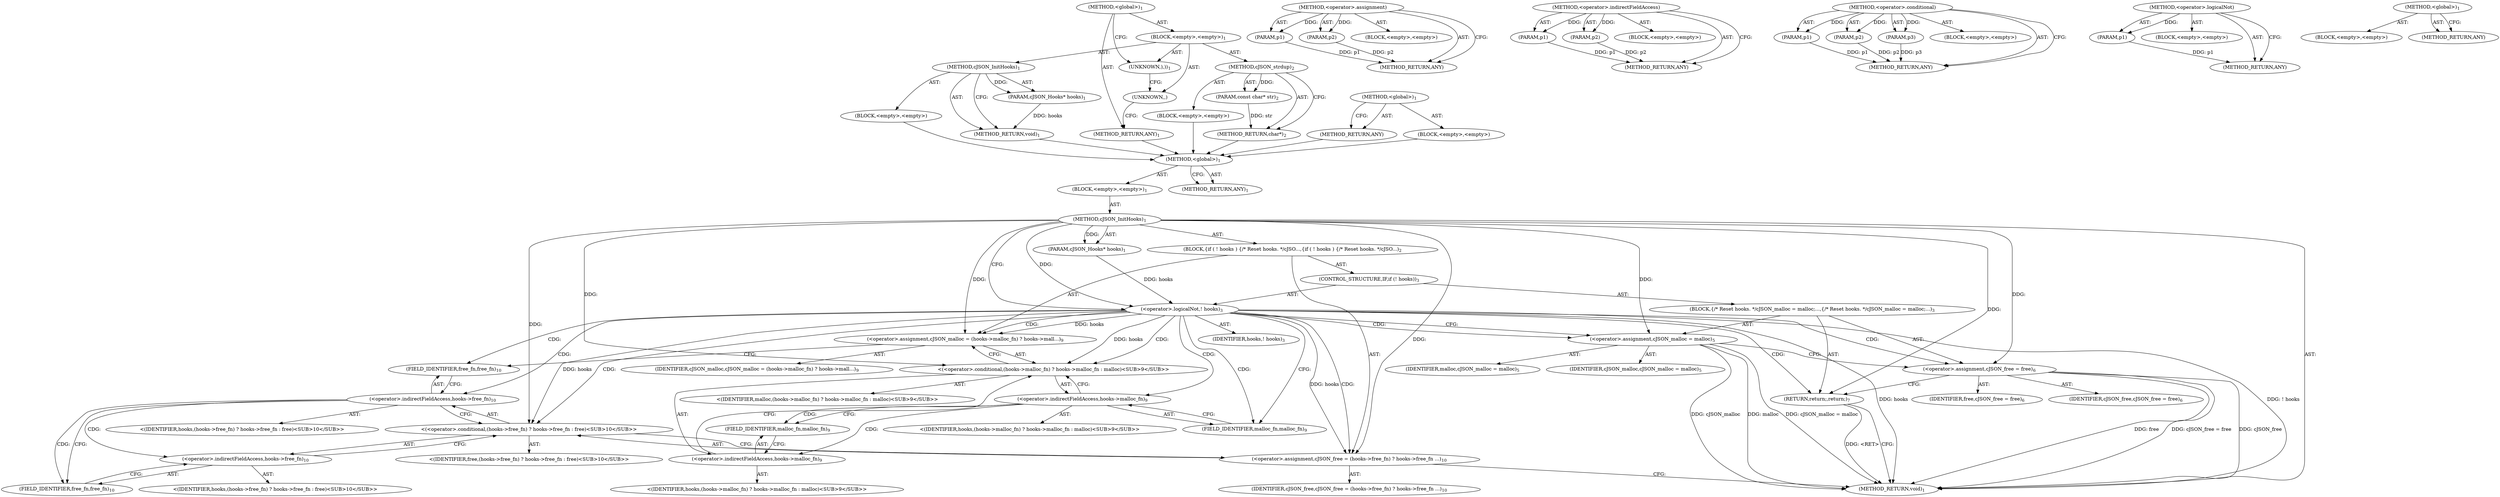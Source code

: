 digraph "cJSON_strdup" {
vulnerable_6 [label=<(METHOD,&lt;global&gt;)<SUB>1</SUB>>];
vulnerable_7 [label=<(BLOCK,&lt;empty&gt;,&lt;empty&gt;)<SUB>1</SUB>>];
vulnerable_8 [label=<(METHOD,cJSON_InitHooks)<SUB>1</SUB>>];
vulnerable_9 [label=<(PARAM,cJSON_Hooks* hooks)<SUB>1</SUB>>];
vulnerable_10 [label=<(BLOCK,{
	if ( ! hooks ) {
		/* Reset hooks. */
		cJSO...,{
	if ( ! hooks ) {
		/* Reset hooks. */
		cJSO...)<SUB>2</SUB>>];
vulnerable_11 [label=<(CONTROL_STRUCTURE,IF,if (! hooks))<SUB>3</SUB>>];
vulnerable_12 [label=<(&lt;operator&gt;.logicalNot,! hooks)<SUB>3</SUB>>];
vulnerable_13 [label=<(IDENTIFIER,hooks,! hooks)<SUB>3</SUB>>];
vulnerable_14 [label=<(BLOCK,{
		/* Reset hooks. */
		cJSON_malloc = malloc;...,{
		/* Reset hooks. */
		cJSON_malloc = malloc;...)<SUB>3</SUB>>];
vulnerable_15 [label=<(&lt;operator&gt;.assignment,cJSON_malloc = malloc)<SUB>5</SUB>>];
vulnerable_16 [label=<(IDENTIFIER,cJSON_malloc,cJSON_malloc = malloc)<SUB>5</SUB>>];
vulnerable_17 [label=<(IDENTIFIER,malloc,cJSON_malloc = malloc)<SUB>5</SUB>>];
vulnerable_18 [label=<(&lt;operator&gt;.assignment,cJSON_free = free)<SUB>6</SUB>>];
vulnerable_19 [label=<(IDENTIFIER,cJSON_free,cJSON_free = free)<SUB>6</SUB>>];
vulnerable_20 [label=<(IDENTIFIER,free,cJSON_free = free)<SUB>6</SUB>>];
vulnerable_21 [label=<(RETURN,return;,return;)<SUB>7</SUB>>];
vulnerable_22 [label=<(&lt;operator&gt;.assignment,cJSON_malloc = (hooks-&gt;malloc_fn) ? hooks-&gt;mall...)<SUB>9</SUB>>];
vulnerable_23 [label=<(IDENTIFIER,cJSON_malloc,cJSON_malloc = (hooks-&gt;malloc_fn) ? hooks-&gt;mall...)<SUB>9</SUB>>];
vulnerable_24 [label="<(&lt;operator&gt;.conditional,(hooks-&gt;malloc_fn) ? hooks-&gt;malloc_fn : malloc)<SUB>9</SUB>>"];
vulnerable_25 [label=<(&lt;operator&gt;.indirectFieldAccess,hooks-&gt;malloc_fn)<SUB>9</SUB>>];
vulnerable_26 [label="<(IDENTIFIER,hooks,(hooks-&gt;malloc_fn) ? hooks-&gt;malloc_fn : malloc)<SUB>9</SUB>>"];
vulnerable_27 [label=<(FIELD_IDENTIFIER,malloc_fn,malloc_fn)<SUB>9</SUB>>];
vulnerable_28 [label=<(&lt;operator&gt;.indirectFieldAccess,hooks-&gt;malloc_fn)<SUB>9</SUB>>];
vulnerable_29 [label="<(IDENTIFIER,hooks,(hooks-&gt;malloc_fn) ? hooks-&gt;malloc_fn : malloc)<SUB>9</SUB>>"];
vulnerable_30 [label=<(FIELD_IDENTIFIER,malloc_fn,malloc_fn)<SUB>9</SUB>>];
vulnerable_31 [label="<(IDENTIFIER,malloc,(hooks-&gt;malloc_fn) ? hooks-&gt;malloc_fn : malloc)<SUB>9</SUB>>"];
vulnerable_32 [label=<(&lt;operator&gt;.assignment,cJSON_free = (hooks-&gt;free_fn) ? hooks-&gt;free_fn ...)<SUB>10</SUB>>];
vulnerable_33 [label=<(IDENTIFIER,cJSON_free,cJSON_free = (hooks-&gt;free_fn) ? hooks-&gt;free_fn ...)<SUB>10</SUB>>];
vulnerable_34 [label="<(&lt;operator&gt;.conditional,(hooks-&gt;free_fn) ? hooks-&gt;free_fn : free)<SUB>10</SUB>>"];
vulnerable_35 [label=<(&lt;operator&gt;.indirectFieldAccess,hooks-&gt;free_fn)<SUB>10</SUB>>];
vulnerable_36 [label="<(IDENTIFIER,hooks,(hooks-&gt;free_fn) ? hooks-&gt;free_fn : free)<SUB>10</SUB>>"];
vulnerable_37 [label=<(FIELD_IDENTIFIER,free_fn,free_fn)<SUB>10</SUB>>];
vulnerable_38 [label=<(&lt;operator&gt;.indirectFieldAccess,hooks-&gt;free_fn)<SUB>10</SUB>>];
vulnerable_39 [label="<(IDENTIFIER,hooks,(hooks-&gt;free_fn) ? hooks-&gt;free_fn : free)<SUB>10</SUB>>"];
vulnerable_40 [label=<(FIELD_IDENTIFIER,free_fn,free_fn)<SUB>10</SUB>>];
vulnerable_41 [label="<(IDENTIFIER,free,(hooks-&gt;free_fn) ? hooks-&gt;free_fn : free)<SUB>10</SUB>>"];
vulnerable_42 [label=<(METHOD_RETURN,void)<SUB>1</SUB>>];
vulnerable_44 [label=<(METHOD_RETURN,ANY)<SUB>1</SUB>>];
vulnerable_63 [label=<(METHOD,&lt;operator&gt;.assignment)>];
vulnerable_64 [label=<(PARAM,p1)>];
vulnerable_65 [label=<(PARAM,p2)>];
vulnerable_66 [label=<(BLOCK,&lt;empty&gt;,&lt;empty&gt;)>];
vulnerable_67 [label=<(METHOD_RETURN,ANY)>];
vulnerable_74 [label=<(METHOD,&lt;operator&gt;.indirectFieldAccess)>];
vulnerable_75 [label=<(PARAM,p1)>];
vulnerable_76 [label=<(PARAM,p2)>];
vulnerable_77 [label=<(BLOCK,&lt;empty&gt;,&lt;empty&gt;)>];
vulnerable_78 [label=<(METHOD_RETURN,ANY)>];
vulnerable_68 [label=<(METHOD,&lt;operator&gt;.conditional)>];
vulnerable_69 [label=<(PARAM,p1)>];
vulnerable_70 [label=<(PARAM,p2)>];
vulnerable_71 [label=<(PARAM,p3)>];
vulnerable_72 [label=<(BLOCK,&lt;empty&gt;,&lt;empty&gt;)>];
vulnerable_73 [label=<(METHOD_RETURN,ANY)>];
vulnerable_59 [label=<(METHOD,&lt;operator&gt;.logicalNot)>];
vulnerable_60 [label=<(PARAM,p1)>];
vulnerable_61 [label=<(BLOCK,&lt;empty&gt;,&lt;empty&gt;)>];
vulnerable_62 [label=<(METHOD_RETURN,ANY)>];
vulnerable_53 [label=<(METHOD,&lt;global&gt;)<SUB>1</SUB>>];
vulnerable_54 [label=<(BLOCK,&lt;empty&gt;,&lt;empty&gt;)>];
vulnerable_55 [label=<(METHOD_RETURN,ANY)>];
fixed_6 [label=<(METHOD,&lt;global&gt;)<SUB>1</SUB>>];
fixed_7 [label=<(BLOCK,&lt;empty&gt;,&lt;empty&gt;)<SUB>1</SUB>>];
fixed_8 [label=<(METHOD,cJSON_InitHooks)<SUB>1</SUB>>];
fixed_9 [label=<(PARAM,cJSON_Hooks* hooks)<SUB>1</SUB>>];
fixed_10 [label=<(BLOCK,&lt;empty&gt;,&lt;empty&gt;)>];
fixed_11 [label=<(METHOD_RETURN,void)<SUB>1</SUB>>];
fixed_13 [label=<(UNKNOWN,),))<SUB>1</SUB>>];
fixed_14 [label=<(METHOD,cJSON_strdup)<SUB>2</SUB>>];
fixed_15 [label=<(PARAM,const char* str)<SUB>2</SUB>>];
fixed_16 [label=<(BLOCK,&lt;empty&gt;,&lt;empty&gt;)>];
fixed_17 [label=<(METHOD_RETURN,char*)<SUB>2</SUB>>];
fixed_19 [label=<(UNKNOWN,,)>];
fixed_20 [label=<(METHOD_RETURN,ANY)<SUB>1</SUB>>];
fixed_31 [label=<(METHOD,&lt;global&gt;)<SUB>1</SUB>>];
fixed_32 [label=<(BLOCK,&lt;empty&gt;,&lt;empty&gt;)>];
fixed_33 [label=<(METHOD_RETURN,ANY)>];
vulnerable_6 -> vulnerable_7  [key=0, label="AST: "];
vulnerable_6 -> vulnerable_44  [key=0, label="AST: "];
vulnerable_6 -> vulnerable_44  [key=1, label="CFG: "];
vulnerable_7 -> vulnerable_8  [key=0, label="AST: "];
vulnerable_8 -> vulnerable_9  [key=0, label="AST: "];
vulnerable_8 -> vulnerable_9  [key=1, label="DDG: "];
vulnerable_8 -> vulnerable_10  [key=0, label="AST: "];
vulnerable_8 -> vulnerable_42  [key=0, label="AST: "];
vulnerable_8 -> vulnerable_12  [key=0, label="CFG: "];
vulnerable_8 -> vulnerable_12  [key=1, label="DDG: "];
vulnerable_8 -> vulnerable_22  [key=0, label="DDG: "];
vulnerable_8 -> vulnerable_32  [key=0, label="DDG: "];
vulnerable_8 -> vulnerable_15  [key=0, label="DDG: "];
vulnerable_8 -> vulnerable_18  [key=0, label="DDG: "];
vulnerable_8 -> vulnerable_21  [key=0, label="DDG: "];
vulnerable_8 -> vulnerable_24  [key=0, label="DDG: "];
vulnerable_8 -> vulnerable_34  [key=0, label="DDG: "];
vulnerable_9 -> vulnerable_12  [key=0, label="DDG: hooks"];
vulnerable_10 -> vulnerable_11  [key=0, label="AST: "];
vulnerable_10 -> vulnerable_22  [key=0, label="AST: "];
vulnerable_10 -> vulnerable_32  [key=0, label="AST: "];
vulnerable_11 -> vulnerable_12  [key=0, label="AST: "];
vulnerable_11 -> vulnerable_14  [key=0, label="AST: "];
vulnerable_12 -> vulnerable_13  [key=0, label="AST: "];
vulnerable_12 -> vulnerable_15  [key=0, label="CFG: "];
vulnerable_12 -> vulnerable_15  [key=1, label="CDG: "];
vulnerable_12 -> vulnerable_27  [key=0, label="CFG: "];
vulnerable_12 -> vulnerable_27  [key=1, label="CDG: "];
vulnerable_12 -> vulnerable_42  [key=0, label="DDG: hooks"];
vulnerable_12 -> vulnerable_42  [key=1, label="DDG: ! hooks"];
vulnerable_12 -> vulnerable_22  [key=0, label="DDG: hooks"];
vulnerable_12 -> vulnerable_22  [key=1, label="CDG: "];
vulnerable_12 -> vulnerable_32  [key=0, label="DDG: hooks"];
vulnerable_12 -> vulnerable_32  [key=1, label="CDG: "];
vulnerable_12 -> vulnerable_24  [key=0, label="DDG: hooks"];
vulnerable_12 -> vulnerable_24  [key=1, label="CDG: "];
vulnerable_12 -> vulnerable_34  [key=0, label="DDG: hooks"];
vulnerable_12 -> vulnerable_34  [key=1, label="CDG: "];
vulnerable_12 -> vulnerable_21  [key=0, label="CDG: "];
vulnerable_12 -> vulnerable_37  [key=0, label="CDG: "];
vulnerable_12 -> vulnerable_25  [key=0, label="CDG: "];
vulnerable_12 -> vulnerable_18  [key=0, label="CDG: "];
vulnerable_12 -> vulnerable_35  [key=0, label="CDG: "];
vulnerable_14 -> vulnerable_15  [key=0, label="AST: "];
vulnerable_14 -> vulnerable_18  [key=0, label="AST: "];
vulnerable_14 -> vulnerable_21  [key=0, label="AST: "];
vulnerable_15 -> vulnerable_16  [key=0, label="AST: "];
vulnerable_15 -> vulnerable_17  [key=0, label="AST: "];
vulnerable_15 -> vulnerable_18  [key=0, label="CFG: "];
vulnerable_15 -> vulnerable_42  [key=0, label="DDG: cJSON_malloc"];
vulnerable_15 -> vulnerable_42  [key=1, label="DDG: malloc"];
vulnerable_15 -> vulnerable_42  [key=2, label="DDG: cJSON_malloc = malloc"];
vulnerable_18 -> vulnerable_19  [key=0, label="AST: "];
vulnerable_18 -> vulnerable_20  [key=0, label="AST: "];
vulnerable_18 -> vulnerable_21  [key=0, label="CFG: "];
vulnerable_18 -> vulnerable_42  [key=0, label="DDG: cJSON_free"];
vulnerable_18 -> vulnerable_42  [key=1, label="DDG: free"];
vulnerable_18 -> vulnerable_42  [key=2, label="DDG: cJSON_free = free"];
vulnerable_21 -> vulnerable_42  [key=0, label="CFG: "];
vulnerable_21 -> vulnerable_42  [key=1, label="DDG: &lt;RET&gt;"];
vulnerable_22 -> vulnerable_23  [key=0, label="AST: "];
vulnerable_22 -> vulnerable_24  [key=0, label="AST: "];
vulnerable_22 -> vulnerable_37  [key=0, label="CFG: "];
vulnerable_24 -> vulnerable_25  [key=0, label="AST: "];
vulnerable_24 -> vulnerable_28  [key=0, label="AST: "];
vulnerable_24 -> vulnerable_31  [key=0, label="AST: "];
vulnerable_24 -> vulnerable_22  [key=0, label="CFG: "];
vulnerable_25 -> vulnerable_26  [key=0, label="AST: "];
vulnerable_25 -> vulnerable_27  [key=0, label="AST: "];
vulnerable_25 -> vulnerable_30  [key=0, label="CFG: "];
vulnerable_25 -> vulnerable_30  [key=1, label="CDG: "];
vulnerable_25 -> vulnerable_24  [key=0, label="CFG: "];
vulnerable_25 -> vulnerable_28  [key=0, label="CDG: "];
vulnerable_27 -> vulnerable_25  [key=0, label="CFG: "];
vulnerable_28 -> vulnerable_29  [key=0, label="AST: "];
vulnerable_28 -> vulnerable_30  [key=0, label="AST: "];
vulnerable_28 -> vulnerable_24  [key=0, label="CFG: "];
vulnerable_30 -> vulnerable_28  [key=0, label="CFG: "];
vulnerable_32 -> vulnerable_33  [key=0, label="AST: "];
vulnerable_32 -> vulnerable_34  [key=0, label="AST: "];
vulnerable_32 -> vulnerable_42  [key=0, label="CFG: "];
vulnerable_34 -> vulnerable_35  [key=0, label="AST: "];
vulnerable_34 -> vulnerable_38  [key=0, label="AST: "];
vulnerable_34 -> vulnerable_41  [key=0, label="AST: "];
vulnerable_34 -> vulnerable_32  [key=0, label="CFG: "];
vulnerable_35 -> vulnerable_36  [key=0, label="AST: "];
vulnerable_35 -> vulnerable_37  [key=0, label="AST: "];
vulnerable_35 -> vulnerable_40  [key=0, label="CFG: "];
vulnerable_35 -> vulnerable_40  [key=1, label="CDG: "];
vulnerable_35 -> vulnerable_34  [key=0, label="CFG: "];
vulnerable_35 -> vulnerable_38  [key=0, label="CDG: "];
vulnerable_37 -> vulnerable_35  [key=0, label="CFG: "];
vulnerable_38 -> vulnerable_39  [key=0, label="AST: "];
vulnerable_38 -> vulnerable_40  [key=0, label="AST: "];
vulnerable_38 -> vulnerable_34  [key=0, label="CFG: "];
vulnerable_40 -> vulnerable_38  [key=0, label="CFG: "];
vulnerable_63 -> vulnerable_64  [key=0, label="AST: "];
vulnerable_63 -> vulnerable_64  [key=1, label="DDG: "];
vulnerable_63 -> vulnerable_66  [key=0, label="AST: "];
vulnerable_63 -> vulnerable_65  [key=0, label="AST: "];
vulnerable_63 -> vulnerable_65  [key=1, label="DDG: "];
vulnerable_63 -> vulnerable_67  [key=0, label="AST: "];
vulnerable_63 -> vulnerable_67  [key=1, label="CFG: "];
vulnerable_64 -> vulnerable_67  [key=0, label="DDG: p1"];
vulnerable_65 -> vulnerable_67  [key=0, label="DDG: p2"];
vulnerable_74 -> vulnerable_75  [key=0, label="AST: "];
vulnerable_74 -> vulnerable_75  [key=1, label="DDG: "];
vulnerable_74 -> vulnerable_77  [key=0, label="AST: "];
vulnerable_74 -> vulnerable_76  [key=0, label="AST: "];
vulnerable_74 -> vulnerable_76  [key=1, label="DDG: "];
vulnerable_74 -> vulnerable_78  [key=0, label="AST: "];
vulnerable_74 -> vulnerable_78  [key=1, label="CFG: "];
vulnerable_75 -> vulnerable_78  [key=0, label="DDG: p1"];
vulnerable_76 -> vulnerable_78  [key=0, label="DDG: p2"];
vulnerable_68 -> vulnerable_69  [key=0, label="AST: "];
vulnerable_68 -> vulnerable_69  [key=1, label="DDG: "];
vulnerable_68 -> vulnerable_72  [key=0, label="AST: "];
vulnerable_68 -> vulnerable_70  [key=0, label="AST: "];
vulnerable_68 -> vulnerable_70  [key=1, label="DDG: "];
vulnerable_68 -> vulnerable_73  [key=0, label="AST: "];
vulnerable_68 -> vulnerable_73  [key=1, label="CFG: "];
vulnerable_68 -> vulnerable_71  [key=0, label="AST: "];
vulnerable_68 -> vulnerable_71  [key=1, label="DDG: "];
vulnerable_69 -> vulnerable_73  [key=0, label="DDG: p1"];
vulnerable_70 -> vulnerable_73  [key=0, label="DDG: p2"];
vulnerable_71 -> vulnerable_73  [key=0, label="DDG: p3"];
vulnerable_59 -> vulnerable_60  [key=0, label="AST: "];
vulnerable_59 -> vulnerable_60  [key=1, label="DDG: "];
vulnerable_59 -> vulnerable_61  [key=0, label="AST: "];
vulnerable_59 -> vulnerable_62  [key=0, label="AST: "];
vulnerable_59 -> vulnerable_62  [key=1, label="CFG: "];
vulnerable_60 -> vulnerable_62  [key=0, label="DDG: p1"];
vulnerable_53 -> vulnerable_54  [key=0, label="AST: "];
vulnerable_53 -> vulnerable_55  [key=0, label="AST: "];
vulnerable_53 -> vulnerable_55  [key=1, label="CFG: "];
fixed_6 -> fixed_7  [key=0, label="AST: "];
fixed_6 -> fixed_20  [key=0, label="AST: "];
fixed_6 -> fixed_13  [key=0, label="CFG: "];
fixed_7 -> fixed_8  [key=0, label="AST: "];
fixed_7 -> fixed_13  [key=0, label="AST: "];
fixed_7 -> fixed_14  [key=0, label="AST: "];
fixed_7 -> fixed_19  [key=0, label="AST: "];
fixed_8 -> fixed_9  [key=0, label="AST: "];
fixed_8 -> fixed_9  [key=1, label="DDG: "];
fixed_8 -> fixed_10  [key=0, label="AST: "];
fixed_8 -> fixed_11  [key=0, label="AST: "];
fixed_8 -> fixed_11  [key=1, label="CFG: "];
fixed_9 -> fixed_11  [key=0, label="DDG: hooks"];
fixed_10 -> vulnerable_6  [key=0];
fixed_11 -> vulnerable_6  [key=0];
fixed_13 -> fixed_19  [key=0, label="CFG: "];
fixed_14 -> fixed_15  [key=0, label="AST: "];
fixed_14 -> fixed_15  [key=1, label="DDG: "];
fixed_14 -> fixed_16  [key=0, label="AST: "];
fixed_14 -> fixed_17  [key=0, label="AST: "];
fixed_14 -> fixed_17  [key=1, label="CFG: "];
fixed_15 -> fixed_17  [key=0, label="DDG: str"];
fixed_16 -> vulnerable_6  [key=0];
fixed_17 -> vulnerable_6  [key=0];
fixed_19 -> fixed_20  [key=0, label="CFG: "];
fixed_20 -> vulnerable_6  [key=0];
fixed_31 -> fixed_32  [key=0, label="AST: "];
fixed_31 -> fixed_33  [key=0, label="AST: "];
fixed_31 -> fixed_33  [key=1, label="CFG: "];
fixed_32 -> vulnerable_6  [key=0];
fixed_33 -> vulnerable_6  [key=0];
}
